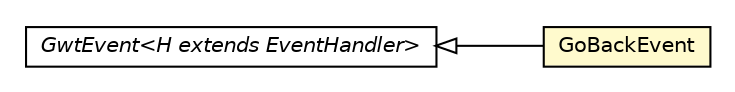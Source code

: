 #!/usr/local/bin/dot
#
# Class diagram 
# Generated by UMLGraph version R5_6-24-gf6e263 (http://www.umlgraph.org/)
#

digraph G {
	edge [fontname="Helvetica",fontsize=10,labelfontname="Helvetica",labelfontsize=10];
	node [fontname="Helvetica",fontsize=10,shape=plaintext];
	nodesep=0.25;
	ranksep=0.5;
	rankdir=LR;
	// com.gwtplatform.carstore.client.application.event.GoBackEvent
	c201868 [label=<<table title="com.gwtplatform.carstore.client.application.event.GoBackEvent" border="0" cellborder="1" cellspacing="0" cellpadding="2" port="p" bgcolor="lemonChiffon" href="./GoBackEvent.html">
		<tr><td><table border="0" cellspacing="0" cellpadding="1">
<tr><td align="center" balign="center"> GoBackEvent </td></tr>
		</table></td></tr>
		</table>>, URL="./GoBackEvent.html", fontname="Helvetica", fontcolor="black", fontsize=10.0];
	//com.gwtplatform.carstore.client.application.event.GoBackEvent extends com.google.gwt.event.shared.GwtEvent<com.gwtplatform.carstore.client.application.event.GoBackEvent.GoBackHandler>
	c201890:p -> c201868:p [dir=back,arrowtail=empty];
	// com.google.gwt.event.shared.GwtEvent<H extends com.google.gwt.event.shared.EventHandler>
	c201890 [label=<<table title="com.google.gwt.event.shared.GwtEvent" border="0" cellborder="1" cellspacing="0" cellpadding="2" port="p" href="http://google-web-toolkit.googlecode.com/svn/javadoc/latest/com/google/gwt/event/shared/GwtEvent.html">
		<tr><td><table border="0" cellspacing="0" cellpadding="1">
<tr><td align="center" balign="center"><font face="Helvetica-Oblique"> GwtEvent&lt;H extends EventHandler&gt; </font></td></tr>
		</table></td></tr>
		</table>>, URL="http://google-web-toolkit.googlecode.com/svn/javadoc/latest/com/google/gwt/event/shared/GwtEvent.html", fontname="Helvetica", fontcolor="black", fontsize=10.0];
}

